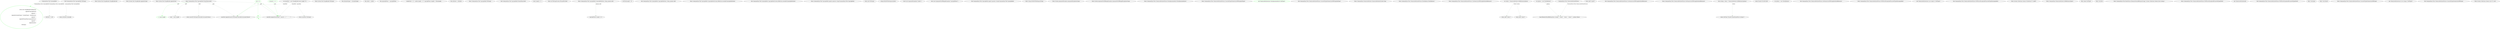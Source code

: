 digraph  {
d29 [cluster="CommandLine.Text.CopyrightInfo.ToString()", color=green, community=1, label="return new StringBuilder(builderSize)\r\n                .Append(CopyrightWord)\r\n                .Append(' ')\r\n                .Append(isSymbolUpper ? SymbolUpper : SymbolLower)\r\n                .Append(' ')\r\n                .Append(FormatYears(copyrightYears))\r\n                .Append(' ')\r\n                .Append(author)\r\n                .ToString();", prediction=0, span="144-152"];
d49 [label="CommandLine.Text.CopyrightInfo", span=""];
d27 [cluster="CommandLine.Text.CopyrightInfo.ToString()", label="attribute != null", span="139-139"];
d30 [cluster="CommandLine.Text.CopyrightInfo.ToString()", label="Exit CommandLine.Text.CopyrightInfo.ToString()", span="137-137"];
d31 [cluster="System.Text.StringBuilder.StringBuilder(int)", label="Entry System.Text.StringBuilder.StringBuilder(int)", span="0-0"];
d32 [cluster="System.Text.StringBuilder.Append(string)", label="Entry System.Text.StringBuilder.Append(string)", span="0-0"];
d33 [cluster="System.Text.StringBuilder.Append(char)", label="Entry System.Text.StringBuilder.Append(char)", span="0-0"];
d34 [cluster="CommandLine.Text.CopyrightInfo.FormatYears(int[])", label="Entry CommandLine.Text.CopyrightInfo.FormatYears(int[])", span="161-161"];
d35 [cluster="System.Text.StringBuilder.ToString()", label="Entry System.Text.StringBuilder.ToString()", span="0-0"];
d40 [cluster="CommandLine.Text.CopyrightInfo.FormatYears(int[])", color=green, community=0, label="i < years.Length", prediction=1, span="169-169"];
d39 [cluster="CommandLine.Text.CopyrightInfo.FormatYears(int[])", color=green, community=0, label="int i = 0", prediction=2, span="169-169"];
d45 [cluster="CommandLine.Text.CopyrightInfo.FormatYears(int[])", color=green, community=0, label="i++", prediction=2, span="169-169"];
d41 [cluster="CommandLine.Text.CopyrightInfo.FormatYears(int[])", label="yearsPart.Append(years[i].ToString(CultureInfo.InvariantCulture))", span="171-171"];
d46 [cluster="CommandLine.Text.CopyrightInfo.FormatYears(int[])", label="return yearsPart.ToString();", span="179-179"];
d38 [cluster="CommandLine.Text.CopyrightInfo.FormatYears(int[])", label="var yearsPart = new StringBuilder(years.Length * 6)", span="168-168"];
d42 [cluster="CommandLine.Text.CopyrightInfo.FormatYears(int[])", color=green, community=0, label="int next = i + 1", prediction=4, span="172-172"];
d44 [cluster="CommandLine.Text.CopyrightInfo.FormatYears(int[])", label="yearsPart.Append(years[next] - years[i] > 1 ? '' - '' : '', '')", span="175-175"];
d43 [cluster="CommandLine.Text.CopyrightInfo.FormatYears(int[])", label="next < years.Length", span="173-173"];
d10 [cluster="CommandLine.Text.CopyrightInfo.CopyrightInfo(bool, string, params int[])", label="this.isSymbolUpper = isSymbolUpper", span="65-65"];
d11 [cluster="CommandLine.Text.CopyrightInfo.CopyrightInfo(bool, string, params int[])", label="this.author = author", span="66-66"];
d12 [cluster="CommandLine.Text.CopyrightInfo.CopyrightInfo(bool, string, params int[])", label="this.copyrightYears = copyrightYears", span="67-67"];
d13 [cluster="CommandLine.Text.CopyrightInfo.CopyrightInfo(bool, string, params int[])", label="builderSize = 12 + author.Length + (4 * copyrightYears.Length) + ExtraLength", span="68-68"];
d21 [cluster="CommandLine.Text.CopyrightInfo.CopyrightInfo(System.Reflection.AssemblyCopyrightAttribute)", label="this.attribute = attribute", span="85-85"];
d28 [cluster="CommandLine.Text.CopyrightInfo.ToString()", label="return attribute.Copyright;", span="141-141"];
d26 [cluster="CommandLine.Text.CopyrightInfo.ToString()", label="Entry CommandLine.Text.CopyrightInfo.ToString()", span="137-137"];
d47 [cluster="CommandLine.Text.CopyrightInfo.FormatYears(int[])", label="Exit CommandLine.Text.CopyrightInfo.FormatYears(int[])", span="161-161"];
d36 [cluster="CommandLine.Text.CopyrightInfo.FormatYears(int[])", label="years.Length == 1", span="163-163"];
d37 [cluster="CommandLine.Text.CopyrightInfo.FormatYears(int[])", label="return years[0].ToString(CultureInfo.InvariantCulture);", span="165-165"];
d48 [cluster="int.ToString(System.IFormatProvider)", label="Entry int.ToString(System.IFormatProvider)", span="0-0"];
d4 [cluster="CommandLine.Text.CopyrightInfo.CopyrightInfo(bool, string, params int[])", label="Entry CommandLine.Text.CopyrightInfo.CopyrightInfo(bool, string, params int[])", span="59-59"];
d9 [cluster="CommandLine.Text.CopyrightInfo.CopyrightInfo(bool, string, params int[])", label="int ExtraLength = 10", span="64-64"];
d14 [cluster="CommandLine.Text.CopyrightInfo.CopyrightInfo(bool, string, params int[])", label="Exit CommandLine.Text.CopyrightInfo.CopyrightInfo(bool, string, params int[])", span="59-59"];
d20 [cluster="CommandLine.Text.CopyrightInfo.CopyrightInfo(System.Reflection.AssemblyCopyrightAttribute)", label="Entry CommandLine.Text.CopyrightInfo.CopyrightInfo(System.Reflection.AssemblyCopyrightAttribute)", span="83-83"];
d22 [cluster="CommandLine.Text.CopyrightInfo.CopyrightInfo(System.Reflection.AssemblyCopyrightAttribute)", label="Exit CommandLine.Text.CopyrightInfo.CopyrightInfo(System.Reflection.AssemblyCopyrightAttribute)", span="83-83"];
d23 [cluster="CommandLine.Text.CopyrightInfo.implicit operator string(CommandLine.Text.CopyrightInfo)", label="Entry CommandLine.Text.CopyrightInfo.implicit operator string(CommandLine.Text.CopyrightInfo)", span="128-128"];
d24 [cluster="CommandLine.Text.CopyrightInfo.implicit operator string(CommandLine.Text.CopyrightInfo)", label="return info.ToString();", span="130-130"];
d5 [cluster="CommandLine.Text.CopyrightInfo.CopyrightInfo(bool, string, params int[])", label="string.IsNullOrWhiteSpace(author)", span="61-61"];
d7 [cluster="CommandLine.Text.CopyrightInfo.CopyrightInfo(bool, string, params int[])", label="copyrightYears.Length == 0", span="62-62"];
d6 [cluster="CommandLine.Text.CopyrightInfo.CopyrightInfo(bool, string, params int[])", label="throw new ArgumentException(''author'');", span="61-61"];
d8 [cluster="CommandLine.Text.CopyrightInfo.CopyrightInfo(bool, string, params int[])", label="throw new ArgumentOutOfRangeException(''copyrightYears'');", span="62-62"];
d25 [cluster="CommandLine.Text.CopyrightInfo.implicit operator string(CommandLine.Text.CopyrightInfo)", label="Exit CommandLine.Text.CopyrightInfo.implicit operator string(CommandLine.Text.CopyrightInfo)", span="128-128"];
d15 [cluster="string.IsNullOrWhiteSpace(string)", label="Entry string.IsNullOrWhiteSpace(string)", span="0-0"];
d16 [cluster="System.ArgumentException.ArgumentException(string)", label="Entry System.ArgumentException.ArgumentException(string)", span="0-0"];
d17 [cluster="System.ArgumentOutOfRangeException.ArgumentOutOfRangeException(string)", label="Entry System.ArgumentOutOfRangeException.ArgumentOutOfRangeException(string)", span="0-0"];
m0_15 [cluster="CommandLine.Tests.ValueListAttributeFixture.MockSpecializedList.MockSpecializedList()", file="HeadingInfo.cs", label="Entry CommandLine.Tests.ValueListAttributeFixture.MockSpecializedList.MockSpecializedList()", span="41-41"];
m0_12 [cluster="CommandLine.Tests.ValueListAttributeFixture.ConcreteTypeIsGenericListOfStringSubType()", file="HeadingInfo.cs", label="Entry CommandLine.Tests.ValueListAttributeFixture.ConcreteTypeIsGenericListOfStringSubType()", span="73-73"];
m0_13 [cluster="CommandLine.Tests.ValueListAttributeFixture.ConcreteTypeIsGenericListOfStringSubType()", color=green, community=0, file="HeadingInfo.cs", label="new ValueListAttribute(new MockSpecializedList().GetType())", prediction=5, span="75-75"];
m0_14 [cluster="CommandLine.Tests.ValueListAttributeFixture.ConcreteTypeIsGenericListOfStringSubType()", file="HeadingInfo.cs", label="Exit CommandLine.Tests.ValueListAttributeFixture.ConcreteTypeIsGenericListOfStringSubType()", span="73-73"];
m0_3 [cluster="CommandLine.ValueListAttribute.ValueListAttribute(System.Type)", file="HeadingInfo.cs", label="Entry CommandLine.ValueListAttribute.ValueListAttribute(System.Type)", span="304-304"];
m0_22 [cluster="CommandLine.Tests.ValueListAttributeFixture.MockOptions.MockOptions()", file="HeadingInfo.cs", label="Entry CommandLine.Tests.ValueListAttributeFixture.MockOptions.MockOptions()", span="45-45"];
m0_27 [cluster="CommandLine.Tests.ValueListAttributeFixture.UseGenericListOfStringInterfaceReference()", file="HeadingInfo.cs", label="Entry CommandLine.Tests.ValueListAttributeFixture.UseGenericListOfStringInterfaceReference()", span="89-89"];
m0_29 [cluster="CommandLine.Tests.ValueListAttributeFixture.UseGenericListOfStringInterfaceReference()", file="HeadingInfo.cs", label="var values = ValueListAttribute.GetReference(options)", span="93-93"];
m0_28 [cluster="CommandLine.Tests.ValueListAttributeFixture.UseGenericListOfStringInterfaceReference()", file="HeadingInfo.cs", label="var options = new MockOptions()", span="91-91"];
m0_30 [cluster="CommandLine.Tests.ValueListAttributeFixture.UseGenericListOfStringInterfaceReference()", file="HeadingInfo.cs", label="values.Add(''value0'')", span="94-94"];
m0_31 [cluster="CommandLine.Tests.ValueListAttributeFixture.UseGenericListOfStringInterfaceReference()", file="HeadingInfo.cs", label="values.Add(''value1'')", span="95-95"];
m0_32 [cluster="CommandLine.Tests.ValueListAttributeFixture.UseGenericListOfStringInterfaceReference()", file="HeadingInfo.cs", label="values.Add(''value2'')", span="96-96"];
m0_33 [cluster="CommandLine.Tests.ValueListAttributeFixture.UseGenericListOfStringInterfaceReference()", file="HeadingInfo.cs", label="base.ElementsShouldBeEqual(new string[] { ''value0'', ''value1'', ''value2'' }, options.Values)", span="98-98"];
m0_34 [cluster="CommandLine.Tests.ValueListAttributeFixture.UseGenericListOfStringInterfaceReference()", file="HeadingInfo.cs", label="Exit CommandLine.Tests.ValueListAttributeFixture.UseGenericListOfStringInterfaceReference()", span="89-89"];
m0_16 [cluster="CommandLine.Tests.ValueListAttributeFixture.GetGenericListOfStringInterfaceReference()", file="HeadingInfo.cs", label="Entry CommandLine.Tests.ValueListAttributeFixture.GetGenericListOfStringInterfaceReference()", span="79-79"];
m0_20 [cluster="CommandLine.Tests.ValueListAttributeFixture.GetGenericListOfStringInterfaceReference()", file="HeadingInfo.cs", label="values.GetType().Should().Equal(typeof(List<string>))", span="85-85"];
m0_18 [cluster="CommandLine.Tests.ValueListAttributeFixture.GetGenericListOfStringInterfaceReference()", file="HeadingInfo.cs", label="IList<string> values = ValueListAttribute.GetReference(options)", span="83-83"];
m0_19 [cluster="CommandLine.Tests.ValueListAttributeFixture.GetGenericListOfStringInterfaceReference()", file="HeadingInfo.cs", label="values.Should().Not.Be.Null()", span="84-84"];
m0_17 [cluster="CommandLine.Tests.ValueListAttributeFixture.GetGenericListOfStringInterfaceReference()", file="HeadingInfo.cs", label="var options = new MockOptions()", span="81-81"];
m0_21 [cluster="CommandLine.Tests.ValueListAttributeFixture.GetGenericListOfStringInterfaceReference()", file="HeadingInfo.cs", label="Exit CommandLine.Tests.ValueListAttributeFixture.GetGenericListOfStringInterfaceReference()", span="79-79"];
m0_4 [cluster="CommandLine.Tests.ValueListAttributeFixture.WillThrowExceptionIfConcreteTypeIsIncompatible()", file="HeadingInfo.cs", label="Entry CommandLine.Tests.ValueListAttributeFixture.WillThrowExceptionIfConcreteTypeIsIncompatible()", span="61-61"];
m0_5 [cluster="CommandLine.Tests.ValueListAttributeFixture.WillThrowExceptionIfConcreteTypeIsIncompatible()", file="HeadingInfo.cs", label="new ValueListAttribute(new List<object>().GetType())", span="63-63"];
m0_6 [cluster="CommandLine.Tests.ValueListAttributeFixture.WillThrowExceptionIfConcreteTypeIsIncompatible()", file="HeadingInfo.cs", label="Exit CommandLine.Tests.ValueListAttributeFixture.WillThrowExceptionIfConcreteTypeIsIncompatible()", span="61-61"];
m0_35 [cluster="System.Collections.Generic.ICollection<T>.Add(T)", file="HeadingInfo.cs", label="Entry System.Collections.Generic.ICollection<T>.Add(T)", span="0-0"];
m0_23 [cluster="CommandLine.ValueListAttribute.GetReference(object)", file="HeadingInfo.cs", label="Entry CommandLine.ValueListAttribute.GetReference(object)", span="328-328"];
m0_8 [cluster="object.GetType()", file="HeadingInfo.cs", label="Entry object.GetType()", span="0-0"];
m0_25 [cluster="Unk.Null", file="HeadingInfo.cs", label="Entry Unk.Null", span=""];
m0_36 [cluster="CommandLine.Tests.BaseFixture.ElementsShouldBeEqual(string[], System.Collections.Generic.IList<string>)", file="HeadingInfo.cs", label="Entry CommandLine.Tests.BaseFixture.ElementsShouldBeEqual(string[], System.Collections.Generic.IList<string>)", span="48-48"];
m0_0 [cluster="CommandLine.Tests.ValueListAttributeFixture.WillThrowExceptionIfConcreteTypeIsNull()", file="HeadingInfo.cs", label="Entry CommandLine.Tests.ValueListAttributeFixture.WillThrowExceptionIfConcreteTypeIsNull()", span="54-54"];
m0_1 [cluster="CommandLine.Tests.ValueListAttributeFixture.WillThrowExceptionIfConcreteTypeIsNull()", file="HeadingInfo.cs", label="new ValueListAttribute(null)", span="56-56"];
m0_2 [cluster="CommandLine.Tests.ValueListAttributeFixture.WillThrowExceptionIfConcreteTypeIsNull()", file="HeadingInfo.cs", label="Exit CommandLine.Tests.ValueListAttributeFixture.WillThrowExceptionIfConcreteTypeIsNull()", span="54-54"];
m0_26 [cluster="Unk.Equal", file="HeadingInfo.cs", label="Entry Unk.Equal", span=""];
m0_24 [cluster="Unk.Should", file="HeadingInfo.cs", label="Entry Unk.Should", span=""];
m0_9 [cluster="CommandLine.Tests.ValueListAttributeFixture.ConcreteTypeIsGenericListOfString()", file="HeadingInfo.cs", label="Entry CommandLine.Tests.ValueListAttributeFixture.ConcreteTypeIsGenericListOfString()", span="67-67"];
m0_10 [cluster="CommandLine.Tests.ValueListAttributeFixture.ConcreteTypeIsGenericListOfString()", file="HeadingInfo.cs", label="new ValueListAttribute(new List<string>().GetType())", span="69-69"];
m0_11 [cluster="CommandLine.Tests.ValueListAttributeFixture.ConcreteTypeIsGenericListOfString()", file="HeadingInfo.cs", label="Exit CommandLine.Tests.ValueListAttributeFixture.ConcreteTypeIsGenericListOfString()", span="67-67"];
m0_7 [cluster="System.Collections.Generic.List<T>.List()", file="HeadingInfo.cs", label="Entry System.Collections.Generic.List<T>.List()", span="0-0"];
m0_37 [file="HeadingInfo.cs", label="CommandLine.Tests.ValueListAttributeFixture", span=""];
d49 -> d29  [color=green, key=1, label="CommandLine.Text.CopyrightInfo", style=dashed];
d49 -> d27  [color=darkseagreen4, key=1, label="CommandLine.Text.CopyrightInfo", style=dashed];
d49 -> d28  [color=darkseagreen4, key=1, label="CommandLine.Text.CopyrightInfo", style=dashed];
d34 -> d40  [color=green, key=1, label="int[]", style=dashed];
d34 -> d37  [color=darkseagreen4, key=1, label="int[]", style=dashed];
d34 -> d41  [color=darkseagreen4, key=1, label="int[]", style=dashed];
d34 -> d43  [color=darkseagreen4, key=1, label="int[]", style=dashed];
d34 -> d44  [color=darkseagreen4, key=1, label="int[]", style=dashed];
d39 -> d41  [color=green, key=1, label=i, style=dashed];
d39 -> d44  [color=green, key=1, label=i, style=dashed];
d39 -> d45  [color=green, key=1, label=i, style=dashed];
d45 -> d45  [color=green, key=1, label=i, style=dashed];
d38 -> d41  [color=darkseagreen4, key=1, label=yearsPart, style=dashed];
d38 -> d46  [color=darkseagreen4, key=1, label=yearsPart, style=dashed];
d38 -> d44  [color=darkseagreen4, key=1, label=yearsPart, style=dashed];
d42 -> d44  [color=green, key=1, label=next, style=dashed];
d4 -> d7  [color=darkseagreen4, key=1, label="params int[]", style=dashed];
m0_29 -> m0_31  [color=darkseagreen4, key=1, label=values, style=dashed];
m0_29 -> m0_32  [color=darkseagreen4, key=1, label=values, style=dashed];
m0_28 -> m0_33  [color=darkseagreen4, key=1, label=options, style=dashed];
m0_18 -> m0_20  [color=darkseagreen4, key=1, label=values, style=dashed];
m0_37 -> m0_33  [color=darkseagreen4, key=1, label="CommandLine.Tests.ValueListAttributeFixture", style=dashed];
}
